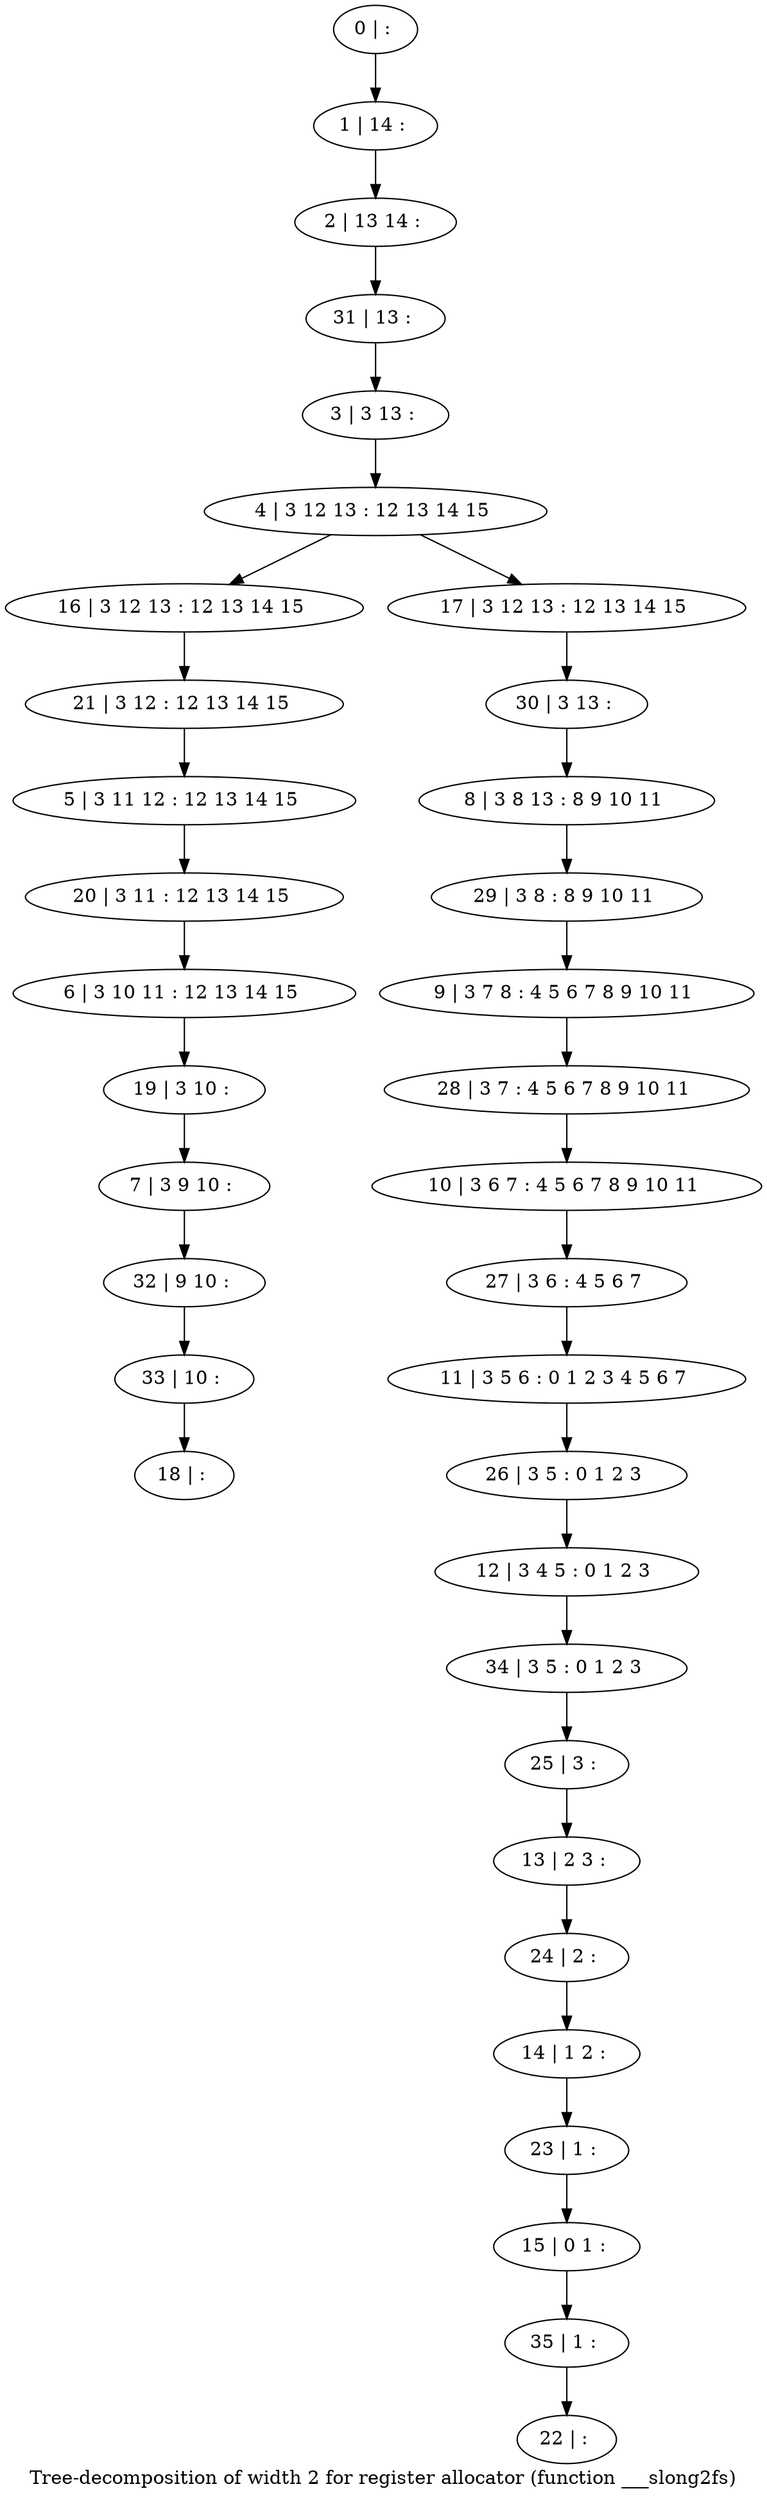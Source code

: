 digraph G {
graph [label="Tree-decomposition of width 2 for register allocator (function ___slong2fs)"]
0[label="0 | : "];
1[label="1 | 14 : "];
2[label="2 | 13 14 : "];
3[label="3 | 3 13 : "];
4[label="4 | 3 12 13 : 12 13 14 15 "];
5[label="5 | 3 11 12 : 12 13 14 15 "];
6[label="6 | 3 10 11 : 12 13 14 15 "];
7[label="7 | 3 9 10 : "];
8[label="8 | 3 8 13 : 8 9 10 11 "];
9[label="9 | 3 7 8 : 4 5 6 7 8 9 10 11 "];
10[label="10 | 3 6 7 : 4 5 6 7 8 9 10 11 "];
11[label="11 | 3 5 6 : 0 1 2 3 4 5 6 7 "];
12[label="12 | 3 4 5 : 0 1 2 3 "];
13[label="13 | 2 3 : "];
14[label="14 | 1 2 : "];
15[label="15 | 0 1 : "];
16[label="16 | 3 12 13 : 12 13 14 15 "];
17[label="17 | 3 12 13 : 12 13 14 15 "];
18[label="18 | : "];
19[label="19 | 3 10 : "];
20[label="20 | 3 11 : 12 13 14 15 "];
21[label="21 | 3 12 : 12 13 14 15 "];
22[label="22 | : "];
23[label="23 | 1 : "];
24[label="24 | 2 : "];
25[label="25 | 3 : "];
26[label="26 | 3 5 : 0 1 2 3 "];
27[label="27 | 3 6 : 4 5 6 7 "];
28[label="28 | 3 7 : 4 5 6 7 8 9 10 11 "];
29[label="29 | 3 8 : 8 9 10 11 "];
30[label="30 | 3 13 : "];
31[label="31 | 13 : "];
32[label="32 | 9 10 : "];
33[label="33 | 10 : "];
34[label="34 | 3 5 : 0 1 2 3 "];
35[label="35 | 1 : "];
0->1 ;
1->2 ;
3->4 ;
4->16 ;
4->17 ;
19->7 ;
6->19 ;
20->6 ;
5->20 ;
21->5 ;
16->21 ;
23->15 ;
14->23 ;
24->14 ;
13->24 ;
25->13 ;
26->12 ;
11->26 ;
27->11 ;
10->27 ;
28->10 ;
9->28 ;
29->9 ;
8->29 ;
30->8 ;
17->30 ;
31->3 ;
2->31 ;
7->32 ;
33->18 ;
32->33 ;
34->25 ;
12->34 ;
35->22 ;
15->35 ;
}
